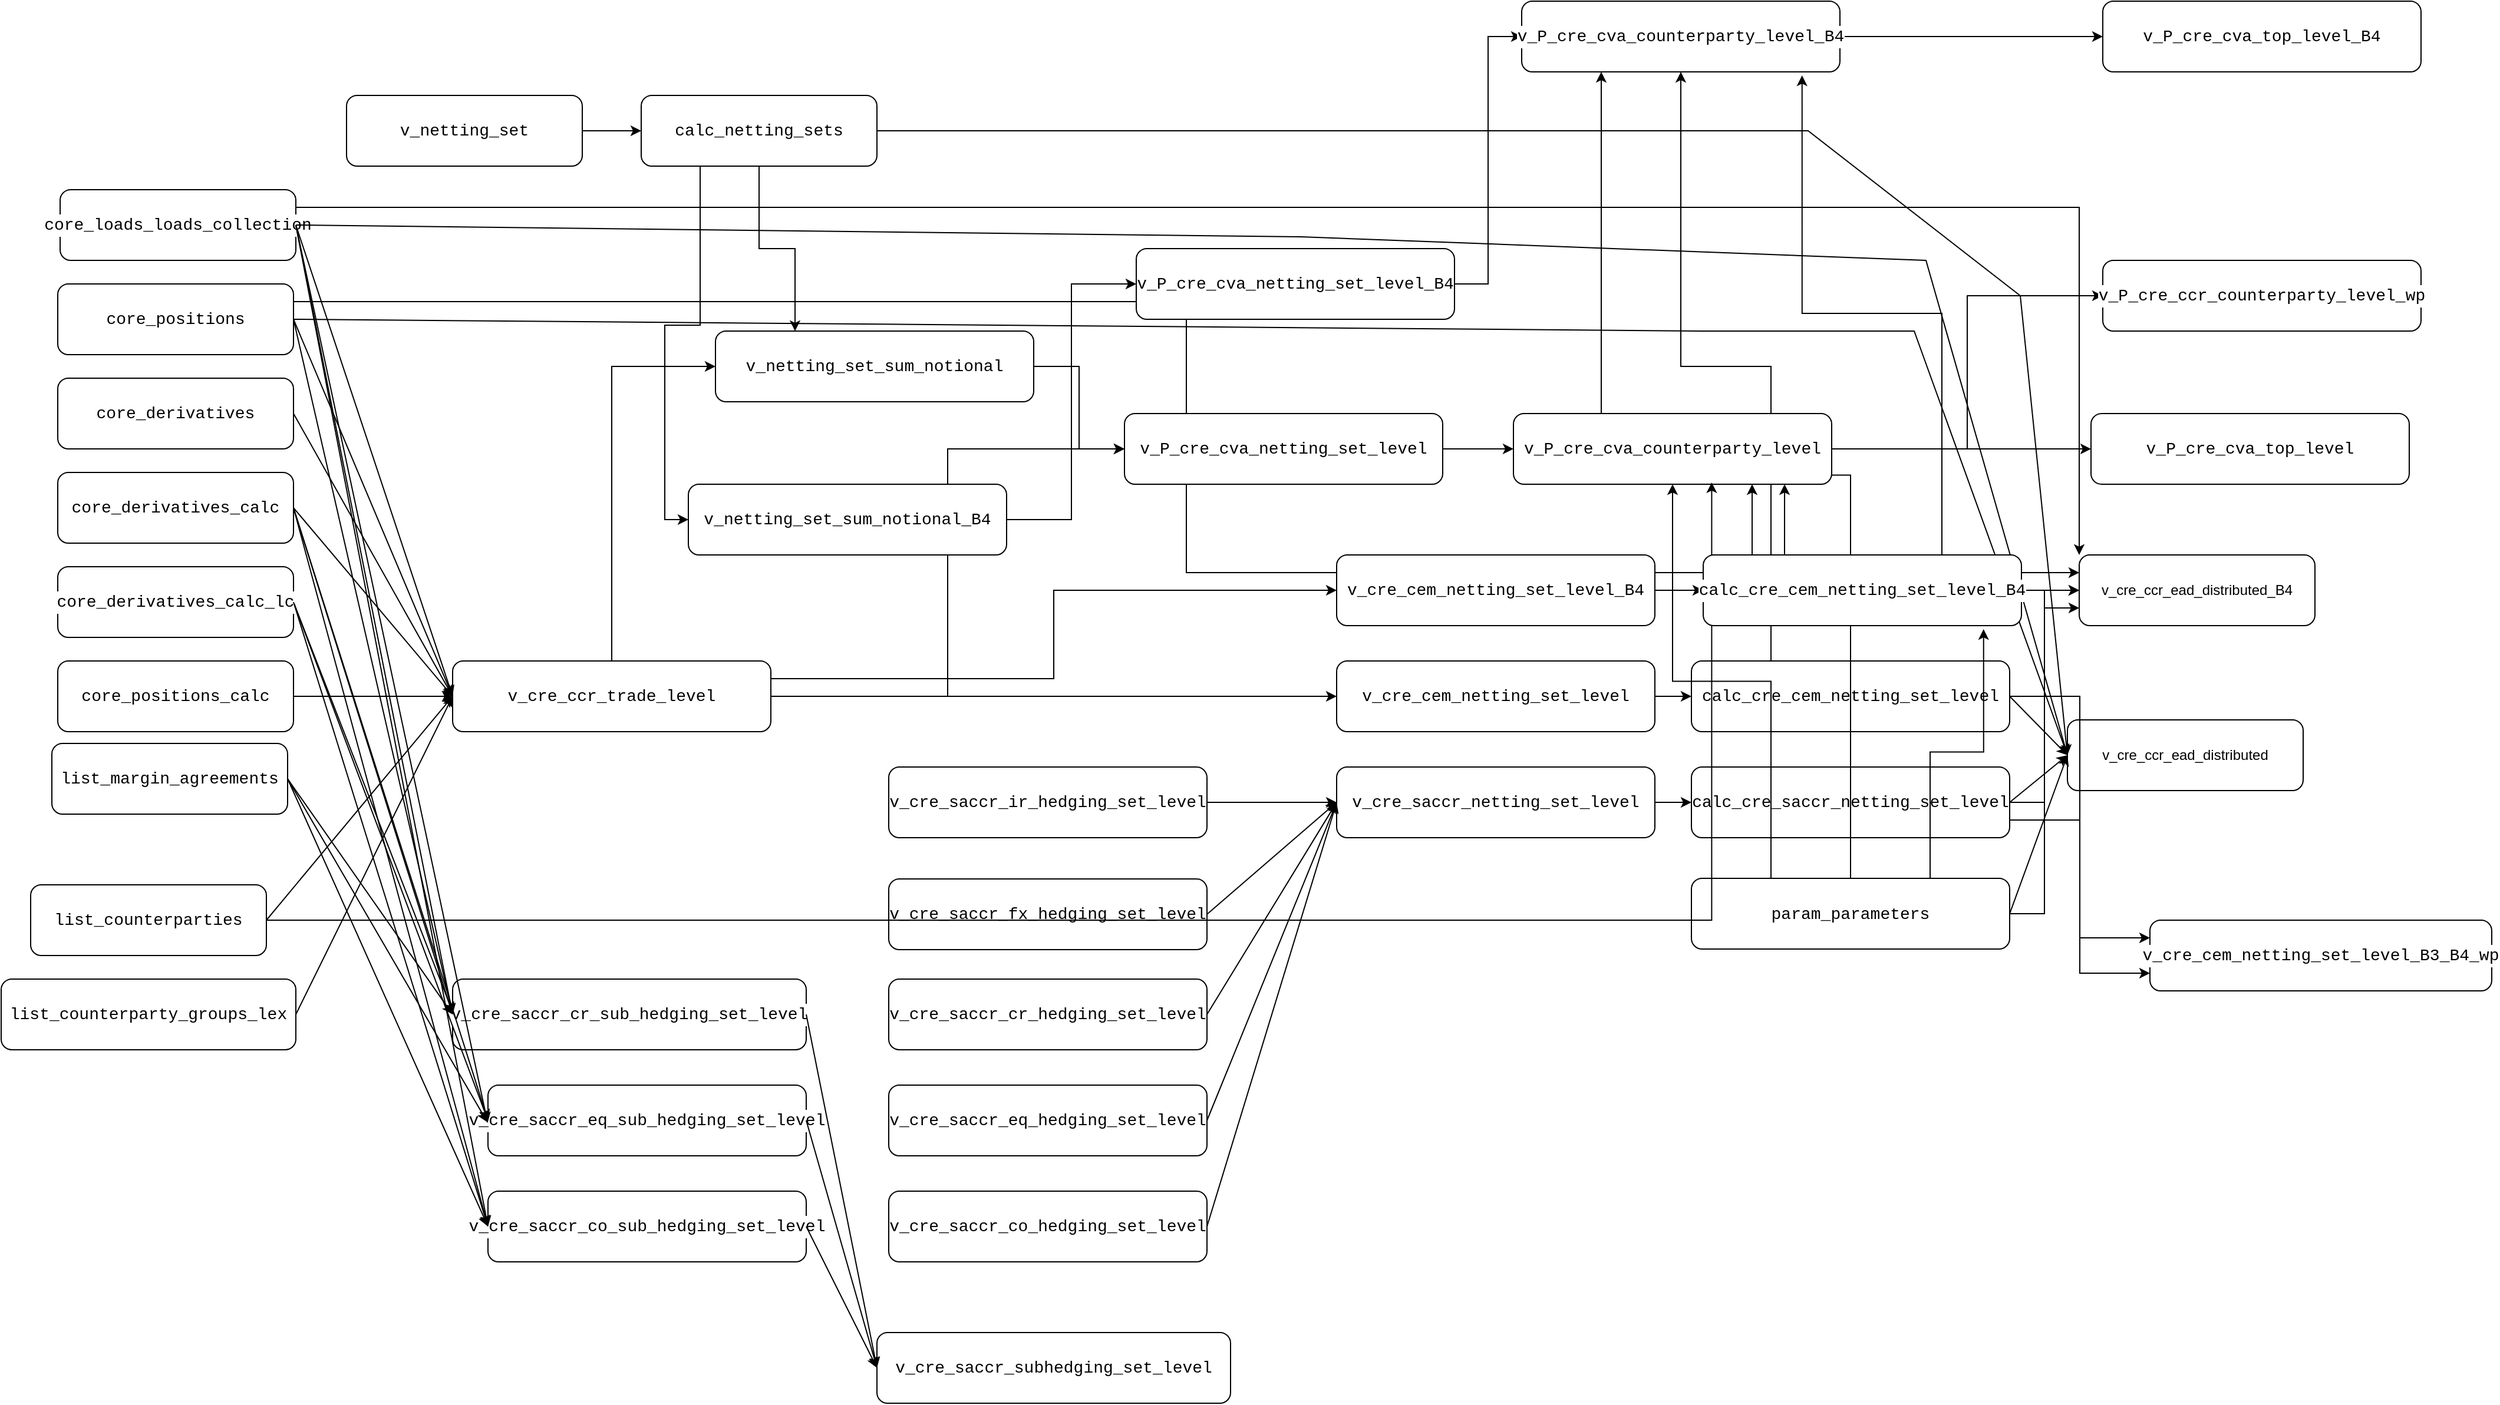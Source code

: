 <mxfile version="26.0.4">
  <diagram name="Page-1" id="PLbb6J7PC3KZMpVUF0Wr">
    <mxGraphModel dx="3353" dy="2720" grid="1" gridSize="10" guides="1" tooltips="1" connect="1" arrows="1" fold="1" page="1" pageScale="1" pageWidth="827" pageHeight="1169" math="0" shadow="0">
      <root>
        <mxCell id="0" />
        <mxCell id="1" parent="0" />
        <mxCell id="dLRyidQyiZ15NO5sbk5I-2" value="v_cre_ccr_ead_distributed" style="rounded=1;whiteSpace=wrap;html=1;labelBackgroundColor=default;fontColor=#000000;" parent="1" vertex="1">
          <mxGeometry x="1290" y="450" width="200" height="60" as="geometry" />
        </mxCell>
        <mxCell id="mtvaB5-um6fgu7RxKSpK-29" style="edgeStyle=orthogonalEdgeStyle;rounded=0;orthogonalLoop=1;jettySize=auto;html=1;exitX=1;exitY=0.25;exitDx=0;exitDy=0;entryX=0;entryY=0.25;entryDx=0;entryDy=0;labelBackgroundColor=default;fontColor=#000000;" parent="1" source="dLRyidQyiZ15NO5sbk5I-3" target="mtvaB5-um6fgu7RxKSpK-24" edge="1">
          <mxGeometry relative="1" as="geometry" />
        </mxCell>
        <mxCell id="dLRyidQyiZ15NO5sbk5I-3" value="&lt;div style=&quot;font-family: Consolas, &amp;quot;Courier New&amp;quot;, monospace; font-size: 14px; line-height: 19px;&quot;&gt;core_positions&lt;/div&gt;" style="rounded=1;whiteSpace=wrap;html=1;labelBackgroundColor=default;fontColor=#000000;" parent="1" vertex="1">
          <mxGeometry x="-415" y="80" width="200" height="60" as="geometry" />
        </mxCell>
        <mxCell id="mtvaB5-um6fgu7RxKSpK-28" style="edgeStyle=orthogonalEdgeStyle;rounded=0;orthogonalLoop=1;jettySize=auto;html=1;exitX=1;exitY=0.25;exitDx=0;exitDy=0;entryX=0;entryY=0;entryDx=0;entryDy=0;labelBackgroundColor=default;fontColor=#000000;" parent="1" source="dLRyidQyiZ15NO5sbk5I-4" target="mtvaB5-um6fgu7RxKSpK-24" edge="1">
          <mxGeometry relative="1" as="geometry" />
        </mxCell>
        <mxCell id="dLRyidQyiZ15NO5sbk5I-4" value="&lt;div style=&quot;font-family: Consolas, &amp;quot;Courier New&amp;quot;, monospace; font-size: 14px; line-height: 19px;&quot;&gt;&lt;div style=&quot;line-height: 19px;&quot;&gt;core_loads_loads_collection&lt;/div&gt;&lt;/div&gt;" style="rounded=1;whiteSpace=wrap;html=1;labelBackgroundColor=default;fontColor=#000000;" parent="1" vertex="1">
          <mxGeometry x="-413" width="200" height="60" as="geometry" />
        </mxCell>
        <mxCell id="OPfn4C6ZEsr1n1UBJpA4-6" style="edgeStyle=orthogonalEdgeStyle;rounded=0;orthogonalLoop=1;jettySize=auto;html=1;entryX=0.25;entryY=0;entryDx=0;entryDy=0;labelBackgroundColor=default;fontColor=#000000;" parent="1" source="dLRyidQyiZ15NO5sbk5I-5" target="OPfn4C6ZEsr1n1UBJpA4-3" edge="1">
          <mxGeometry relative="1" as="geometry" />
        </mxCell>
        <mxCell id="mtvaB5-um6fgu7RxKSpK-5" style="edgeStyle=orthogonalEdgeStyle;rounded=0;orthogonalLoop=1;jettySize=auto;html=1;exitX=0.25;exitY=1;exitDx=0;exitDy=0;entryX=0;entryY=0.5;entryDx=0;entryDy=0;labelBackgroundColor=default;fontColor=#000000;" parent="1" source="dLRyidQyiZ15NO5sbk5I-5" target="mtvaB5-um6fgu7RxKSpK-4" edge="1">
          <mxGeometry relative="1" as="geometry" />
        </mxCell>
        <mxCell id="dLRyidQyiZ15NO5sbk5I-5" value="&lt;div style=&quot;font-family: Consolas, &amp;quot;Courier New&amp;quot;, monospace; font-size: 14px; line-height: 19px;&quot;&gt;&lt;div style=&quot;line-height: 19px;&quot;&gt;&lt;div style=&quot;line-height: 19px;&quot;&gt;calc_netting_sets&lt;/div&gt;&lt;/div&gt;&lt;/div&gt;" style="rounded=1;whiteSpace=wrap;html=1;labelBackgroundColor=default;fontColor=#000000;" parent="1" vertex="1">
          <mxGeometry x="80" y="-80" width="200" height="60" as="geometry" />
        </mxCell>
        <mxCell id="mtvaB5-um6fgu7RxKSpK-15" style="edgeStyle=orthogonalEdgeStyle;rounded=0;orthogonalLoop=1;jettySize=auto;html=1;exitX=0.25;exitY=0;exitDx=0;exitDy=0;labelBackgroundColor=default;fontColor=#000000;" parent="1" source="dLRyidQyiZ15NO5sbk5I-6" target="mtvaB5-um6fgu7RxKSpK-12" edge="1">
          <mxGeometry relative="1" as="geometry" />
        </mxCell>
        <mxCell id="mtvaB5-um6fgu7RxKSpK-31" style="edgeStyle=orthogonalEdgeStyle;rounded=0;orthogonalLoop=1;jettySize=auto;html=1;exitX=1;exitY=0.5;exitDx=0;exitDy=0;entryX=0;entryY=0.25;entryDx=0;entryDy=0;labelBackgroundColor=default;fontColor=#000000;" parent="1" source="dLRyidQyiZ15NO5sbk5I-6" target="mtvaB5-um6fgu7RxKSpK-30" edge="1">
          <mxGeometry relative="1" as="geometry" />
        </mxCell>
        <mxCell id="dLRyidQyiZ15NO5sbk5I-6" value="&lt;div style=&quot;font-family: Consolas, &amp;quot;Courier New&amp;quot;, monospace; font-size: 14px; line-height: 19px;&quot;&gt;&lt;div style=&quot;line-height: 19px;&quot;&gt;&lt;div style=&quot;line-height: 19px;&quot;&gt;&lt;div style=&quot;line-height: 19px;&quot;&gt;calc_cre_cem_netting_set_level&lt;/div&gt;&lt;/div&gt;&lt;/div&gt;&lt;/div&gt;" style="rounded=1;whiteSpace=wrap;html=1;labelBackgroundColor=default;fontColor=#000000;" parent="1" vertex="1">
          <mxGeometry x="971" y="400" width="270" height="60" as="geometry" />
        </mxCell>
        <mxCell id="mtvaB5-um6fgu7RxKSpK-8" style="edgeStyle=orthogonalEdgeStyle;rounded=0;orthogonalLoop=1;jettySize=auto;html=1;exitX=0.5;exitY=0;exitDx=0;exitDy=0;entryX=0.75;entryY=1;entryDx=0;entryDy=0;labelBackgroundColor=default;fontColor=#000000;" parent="1" source="dLRyidQyiZ15NO5sbk5I-7" target="OPfn4C6ZEsr1n1UBJpA4-7" edge="1">
          <mxGeometry relative="1" as="geometry" />
        </mxCell>
        <mxCell id="mtvaB5-um6fgu7RxKSpK-26" style="edgeStyle=orthogonalEdgeStyle;rounded=0;orthogonalLoop=1;jettySize=auto;html=1;exitX=1;exitY=0.5;exitDx=0;exitDy=0;entryX=0;entryY=0.5;entryDx=0;entryDy=0;labelBackgroundColor=default;fontColor=#000000;" parent="1" source="dLRyidQyiZ15NO5sbk5I-7" target="mtvaB5-um6fgu7RxKSpK-24" edge="1">
          <mxGeometry relative="1" as="geometry" />
        </mxCell>
        <mxCell id="mtvaB5-um6fgu7RxKSpK-32" style="edgeStyle=orthogonalEdgeStyle;rounded=0;orthogonalLoop=1;jettySize=auto;html=1;exitX=1;exitY=0.75;exitDx=0;exitDy=0;entryX=0;entryY=0.75;entryDx=0;entryDy=0;labelBackgroundColor=default;fontColor=#000000;" parent="1" source="dLRyidQyiZ15NO5sbk5I-7" target="mtvaB5-um6fgu7RxKSpK-30" edge="1">
          <mxGeometry relative="1" as="geometry" />
        </mxCell>
        <mxCell id="dLRyidQyiZ15NO5sbk5I-7" value="&lt;div style=&quot;font-family: Consolas, &amp;quot;Courier New&amp;quot;, monospace; font-size: 14px; line-height: 19px;&quot;&gt;&lt;div style=&quot;line-height: 19px;&quot;&gt;&lt;div style=&quot;line-height: 19px;&quot;&gt;&lt;div style=&quot;line-height: 19px;&quot;&gt;&lt;div style=&quot;line-height: 19px;&quot;&gt;calc_cre_saccr_netting_set_level&lt;/div&gt;&lt;/div&gt;&lt;/div&gt;&lt;/div&gt;&lt;/div&gt;" style="rounded=1;whiteSpace=wrap;html=1;labelBackgroundColor=default;fontColor=#000000;" parent="1" vertex="1">
          <mxGeometry x="971" y="490" width="270" height="60" as="geometry" />
        </mxCell>
        <mxCell id="mtvaB5-um6fgu7RxKSpK-11" style="edgeStyle=orthogonalEdgeStyle;rounded=0;orthogonalLoop=1;jettySize=auto;html=1;exitX=0.25;exitY=0;exitDx=0;exitDy=0;labelBackgroundColor=default;fontColor=#000000;" parent="1" source="dLRyidQyiZ15NO5sbk5I-8" target="OPfn4C6ZEsr1n1UBJpA4-7" edge="1">
          <mxGeometry relative="1" as="geometry" />
        </mxCell>
        <mxCell id="mtvaB5-um6fgu7RxKSpK-16" style="edgeStyle=orthogonalEdgeStyle;rounded=0;orthogonalLoop=1;jettySize=auto;html=1;exitX=0.5;exitY=0;exitDx=0;exitDy=0;entryX=0.25;entryY=1;entryDx=0;entryDy=0;labelBackgroundColor=default;fontColor=#000000;" parent="1" source="dLRyidQyiZ15NO5sbk5I-8" target="mtvaB5-um6fgu7RxKSpK-12" edge="1">
          <mxGeometry relative="1" as="geometry" />
        </mxCell>
        <mxCell id="mtvaB5-um6fgu7RxKSpK-27" style="edgeStyle=orthogonalEdgeStyle;rounded=0;orthogonalLoop=1;jettySize=auto;html=1;exitX=1;exitY=0.5;exitDx=0;exitDy=0;entryX=0;entryY=0.75;entryDx=0;entryDy=0;labelBackgroundColor=default;fontColor=#000000;" parent="1" source="dLRyidQyiZ15NO5sbk5I-8" target="mtvaB5-um6fgu7RxKSpK-24" edge="1">
          <mxGeometry relative="1" as="geometry" />
        </mxCell>
        <mxCell id="dLRyidQyiZ15NO5sbk5I-8" value="&lt;div style=&quot;font-family: Consolas, &amp;quot;Courier New&amp;quot;, monospace; font-size: 14px; line-height: 19px;&quot;&gt;&lt;div style=&quot;line-height: 19px;&quot;&gt;&lt;div style=&quot;line-height: 19px;&quot;&gt;&lt;div style=&quot;line-height: 19px;&quot;&gt;&lt;div style=&quot;line-height: 19px;&quot;&gt;&lt;div style=&quot;line-height: 19px;&quot;&gt;param_parameters&lt;/div&gt;&lt;/div&gt;&lt;/div&gt;&lt;/div&gt;&lt;/div&gt;&lt;/div&gt;" style="rounded=1;whiteSpace=wrap;html=1;labelBackgroundColor=default;fontColor=#000000;" parent="1" vertex="1">
          <mxGeometry x="971" y="584.5" width="270" height="60" as="geometry" />
        </mxCell>
        <mxCell id="dLRyidQyiZ15NO5sbk5I-9" value="&lt;div style=&quot;font-family: Consolas, &amp;quot;Courier New&amp;quot;, monospace; font-size: 14px; line-height: 19px;&quot;&gt;&lt;div style=&quot;line-height: 19px;&quot;&gt;&lt;div style=&quot;line-height: 19px;&quot;&gt;&lt;div style=&quot;line-height: 19px;&quot;&gt;&lt;div style=&quot;line-height: 19px;&quot;&gt;&lt;div style=&quot;line-height: 19px;&quot;&gt;v_cre_saccr_netting_set_level&lt;/div&gt;&lt;/div&gt;&lt;/div&gt;&lt;/div&gt;&lt;/div&gt;&lt;/div&gt;" style="rounded=1;whiteSpace=wrap;html=1;labelBackgroundColor=default;fontColor=#000000;" parent="1" vertex="1">
          <mxGeometry x="670" y="490" width="270" height="60" as="geometry" />
        </mxCell>
        <mxCell id="dLRyidQyiZ15NO5sbk5I-10" value="&lt;div style=&quot;font-family: Consolas, &amp;quot;Courier New&amp;quot;, monospace; font-size: 14px; line-height: 19px;&quot;&gt;&lt;div style=&quot;line-height: 19px;&quot;&gt;&lt;div style=&quot;line-height: 19px;&quot;&gt;&lt;div style=&quot;line-height: 19px;&quot;&gt;&lt;div style=&quot;line-height: 19px;&quot;&gt;v_cre_cem_netting_set_level&lt;/div&gt;&lt;/div&gt;&lt;/div&gt;&lt;/div&gt;&lt;/div&gt;" style="rounded=1;whiteSpace=wrap;html=1;labelBackgroundColor=default;fontColor=#000000;" parent="1" vertex="1">
          <mxGeometry x="670" y="400" width="270" height="60" as="geometry" />
        </mxCell>
        <mxCell id="OPfn4C6ZEsr1n1UBJpA4-2" style="edgeStyle=orthogonalEdgeStyle;rounded=0;orthogonalLoop=1;jettySize=auto;html=1;entryX=0;entryY=0.5;entryDx=0;entryDy=0;labelBackgroundColor=default;fontColor=#000000;" parent="1" source="dLRyidQyiZ15NO5sbk5I-11" target="OPfn4C6ZEsr1n1UBJpA4-1" edge="1">
          <mxGeometry relative="1" as="geometry" />
        </mxCell>
        <mxCell id="OPfn4C6ZEsr1n1UBJpA4-4" style="edgeStyle=orthogonalEdgeStyle;rounded=0;orthogonalLoop=1;jettySize=auto;html=1;entryX=0;entryY=0.5;entryDx=0;entryDy=0;labelBackgroundColor=default;fontColor=#000000;" parent="1" source="dLRyidQyiZ15NO5sbk5I-11" target="OPfn4C6ZEsr1n1UBJpA4-3" edge="1">
          <mxGeometry relative="1" as="geometry" />
        </mxCell>
        <mxCell id="mtvaB5-um6fgu7RxKSpK-20" style="edgeStyle=orthogonalEdgeStyle;rounded=0;orthogonalLoop=1;jettySize=auto;html=1;exitX=1;exitY=0.25;exitDx=0;exitDy=0;entryX=0;entryY=0.5;entryDx=0;entryDy=0;labelBackgroundColor=default;fontColor=#000000;" parent="1" source="dLRyidQyiZ15NO5sbk5I-11" target="mtvaB5-um6fgu7RxKSpK-19" edge="1">
          <mxGeometry relative="1" as="geometry" />
        </mxCell>
        <mxCell id="dLRyidQyiZ15NO5sbk5I-11" value="&lt;div style=&quot;font-family: Consolas, &amp;quot;Courier New&amp;quot;, monospace; font-size: 14px; line-height: 19px;&quot;&gt;&lt;div style=&quot;line-height: 19px;&quot;&gt;&lt;div style=&quot;line-height: 19px;&quot;&gt;&lt;div style=&quot;line-height: 19px;&quot;&gt;&lt;div style=&quot;line-height: 19px;&quot;&gt;&lt;div style=&quot;line-height: 19px;&quot;&gt;v_cre_ccr_trade_level&lt;/div&gt;&lt;/div&gt;&lt;/div&gt;&lt;/div&gt;&lt;/div&gt;&lt;/div&gt;" style="rounded=1;whiteSpace=wrap;html=1;labelBackgroundColor=default;fontColor=#000000;" parent="1" vertex="1">
          <mxGeometry x="-80" y="400" width="270" height="60" as="geometry" />
        </mxCell>
        <mxCell id="dLRyidQyiZ15NO5sbk5I-12" value="" style="endArrow=classic;html=1;rounded=0;entryX=0;entryY=0.5;entryDx=0;entryDy=0;exitX=1;exitY=0.5;exitDx=0;exitDy=0;labelBackgroundColor=default;fontColor=#000000;" parent="1" source="dLRyidQyiZ15NO5sbk5I-3" target="dLRyidQyiZ15NO5sbk5I-2" edge="1">
          <mxGeometry width="50" height="50" relative="1" as="geometry">
            <mxPoint x="750" y="380" as="sourcePoint" />
            <mxPoint x="800" y="330" as="targetPoint" />
            <Array as="points">
              <mxPoint x="980" y="120" />
              <mxPoint x="1160" y="120" />
            </Array>
          </mxGeometry>
        </mxCell>
        <mxCell id="dLRyidQyiZ15NO5sbk5I-13" value="&lt;div style=&quot;font-family: Consolas, &amp;quot;Courier New&amp;quot;, monospace; font-size: 14px; line-height: 19px;&quot;&gt;core_derivatives&lt;/div&gt;" style="rounded=1;whiteSpace=wrap;html=1;labelBackgroundColor=default;fontColor=#000000;" parent="1" vertex="1">
          <mxGeometry x="-415" y="160" width="200" height="60" as="geometry" />
        </mxCell>
        <mxCell id="dLRyidQyiZ15NO5sbk5I-14" value="&lt;div style=&quot;font-family: Consolas, &amp;quot;Courier New&amp;quot;, monospace; font-size: 14px; line-height: 19px;&quot;&gt;core_derivatives_calc&lt;/div&gt;" style="rounded=1;whiteSpace=wrap;html=1;labelBackgroundColor=default;fontColor=#000000;" parent="1" vertex="1">
          <mxGeometry x="-415" y="240" width="200" height="60" as="geometry" />
        </mxCell>
        <mxCell id="dLRyidQyiZ15NO5sbk5I-15" value="&lt;div style=&quot;font-family: Consolas, &amp;quot;Courier New&amp;quot;, monospace; font-size: 14px; line-height: 19px;&quot;&gt;core_positions_calc&lt;/div&gt;" style="rounded=1;whiteSpace=wrap;html=1;labelBackgroundColor=default;fontColor=#000000;" parent="1" vertex="1">
          <mxGeometry x="-415" y="400" width="200" height="60" as="geometry" />
        </mxCell>
        <mxCell id="dLRyidQyiZ15NO5sbk5I-16" value="&lt;div style=&quot;font-family: Consolas, &amp;quot;Courier New&amp;quot;, monospace; font-size: 14px; line-height: 19px;&quot;&gt;list_counterparties&lt;/div&gt;" style="rounded=1;whiteSpace=wrap;html=1;labelBackgroundColor=default;fontColor=#000000;" parent="1" vertex="1">
          <mxGeometry x="-438" y="590" width="200" height="60" as="geometry" />
        </mxCell>
        <mxCell id="dLRyidQyiZ15NO5sbk5I-17" value="&lt;div style=&quot;font-family: Consolas, &amp;quot;Courier New&amp;quot;, monospace; font-size: 14px; line-height: 19px;&quot;&gt;&lt;div style=&quot;line-height: 19px;&quot;&gt;list_counterparty_groups_lex&lt;/div&gt;&lt;/div&gt;" style="rounded=1;whiteSpace=wrap;html=1;labelBackgroundColor=default;" parent="1" vertex="1">
          <mxGeometry x="-463" y="670" width="250" height="60" as="geometry" />
        </mxCell>
        <mxCell id="dLRyidQyiZ15NO5sbk5I-19" value="" style="endArrow=classic;html=1;rounded=0;exitX=1;exitY=0.5;exitDx=0;exitDy=0;entryX=0;entryY=0.5;entryDx=0;entryDy=0;labelBackgroundColor=default;fontColor=#000000;" parent="1" source="dLRyidQyiZ15NO5sbk5I-3" target="dLRyidQyiZ15NO5sbk5I-11" edge="1">
          <mxGeometry width="50" height="50" relative="1" as="geometry">
            <mxPoint x="750" y="380" as="sourcePoint" />
            <mxPoint x="800" y="330" as="targetPoint" />
          </mxGeometry>
        </mxCell>
        <mxCell id="dLRyidQyiZ15NO5sbk5I-20" value="" style="endArrow=classic;html=1;rounded=0;exitX=1;exitY=0.5;exitDx=0;exitDy=0;entryX=0;entryY=0.5;entryDx=0;entryDy=0;labelBackgroundColor=default;fontColor=#000000;" parent="1" source="dLRyidQyiZ15NO5sbk5I-13" target="dLRyidQyiZ15NO5sbk5I-11" edge="1">
          <mxGeometry width="50" height="50" relative="1" as="geometry">
            <mxPoint x="310" y="130" as="sourcePoint" />
            <mxPoint x="390" y="440" as="targetPoint" />
          </mxGeometry>
        </mxCell>
        <mxCell id="dLRyidQyiZ15NO5sbk5I-21" value="" style="endArrow=classic;html=1;rounded=0;exitX=1;exitY=0.5;exitDx=0;exitDy=0;entryX=0;entryY=0.5;entryDx=0;entryDy=0;labelBackgroundColor=default;fontColor=#000000;" parent="1" source="dLRyidQyiZ15NO5sbk5I-14" target="dLRyidQyiZ15NO5sbk5I-11" edge="1">
          <mxGeometry width="50" height="50" relative="1" as="geometry">
            <mxPoint x="310" y="210" as="sourcePoint" />
            <mxPoint x="380" y="430" as="targetPoint" />
          </mxGeometry>
        </mxCell>
        <mxCell id="dLRyidQyiZ15NO5sbk5I-22" value="" style="endArrow=classic;html=1;rounded=0;exitX=1;exitY=0.5;exitDx=0;exitDy=0;entryX=0;entryY=0.5;entryDx=0;entryDy=0;labelBackgroundColor=default;fontColor=#000000;" parent="1" source="dLRyidQyiZ15NO5sbk5I-15" target="dLRyidQyiZ15NO5sbk5I-11" edge="1">
          <mxGeometry width="50" height="50" relative="1" as="geometry">
            <mxPoint x="310" y="290" as="sourcePoint" />
            <mxPoint x="390" y="440" as="targetPoint" />
          </mxGeometry>
        </mxCell>
        <mxCell id="dLRyidQyiZ15NO5sbk5I-23" value="" style="endArrow=classic;html=1;rounded=0;exitX=1;exitY=0.5;exitDx=0;exitDy=0;entryX=0;entryY=0.5;entryDx=0;entryDy=0;labelBackgroundColor=default;fontColor=#000000;" parent="1" source="dLRyidQyiZ15NO5sbk5I-16" target="dLRyidQyiZ15NO5sbk5I-11" edge="1">
          <mxGeometry width="50" height="50" relative="1" as="geometry">
            <mxPoint x="310" y="370" as="sourcePoint" />
            <mxPoint x="390" y="440" as="targetPoint" />
          </mxGeometry>
        </mxCell>
        <mxCell id="dLRyidQyiZ15NO5sbk5I-24" value="" style="endArrow=classic;html=1;rounded=0;exitX=1;exitY=0.5;exitDx=0;exitDy=0;entryX=0;entryY=0.5;entryDx=0;entryDy=0;labelBackgroundColor=default;fontColor=#000000;" parent="1" source="dLRyidQyiZ15NO5sbk5I-17" target="dLRyidQyiZ15NO5sbk5I-11" edge="1">
          <mxGeometry width="50" height="50" relative="1" as="geometry">
            <mxPoint x="310" y="450" as="sourcePoint" />
            <mxPoint x="390" y="440" as="targetPoint" />
          </mxGeometry>
        </mxCell>
        <mxCell id="dLRyidQyiZ15NO5sbk5I-25" value="" style="endArrow=classic;html=1;rounded=0;exitX=1;exitY=0.5;exitDx=0;exitDy=0;entryX=0;entryY=0.5;entryDx=0;entryDy=0;labelBackgroundColor=default;fontColor=#000000;" parent="1" source="dLRyidQyiZ15NO5sbk5I-4" target="dLRyidQyiZ15NO5sbk5I-11" edge="1">
          <mxGeometry width="50" height="50" relative="1" as="geometry">
            <mxPoint x="335" y="530" as="sourcePoint" />
            <mxPoint x="390" y="440" as="targetPoint" />
          </mxGeometry>
        </mxCell>
        <mxCell id="dLRyidQyiZ15NO5sbk5I-26" value="" style="endArrow=classic;html=1;rounded=0;entryX=0;entryY=0.5;entryDx=0;entryDy=0;exitX=1;exitY=0.5;exitDx=0;exitDy=0;labelBackgroundColor=default;fontColor=#000000;" parent="1" source="dLRyidQyiZ15NO5sbk5I-5" target="dLRyidQyiZ15NO5sbk5I-2" edge="1">
          <mxGeometry width="50" height="50" relative="1" as="geometry">
            <mxPoint x="750" y="380" as="sourcePoint" />
            <mxPoint x="800" y="330" as="targetPoint" />
            <Array as="points">
              <mxPoint x="1070" y="-50" />
              <mxPoint x="1250" y="90" />
            </Array>
          </mxGeometry>
        </mxCell>
        <mxCell id="dLRyidQyiZ15NO5sbk5I-27" value="" style="endArrow=classic;html=1;rounded=0;entryX=0;entryY=0.5;entryDx=0;entryDy=0;exitX=1;exitY=0.5;exitDx=0;exitDy=0;labelBackgroundColor=default;fontColor=#000000;" parent="1" source="dLRyidQyiZ15NO5sbk5I-6" target="dLRyidQyiZ15NO5sbk5I-2" edge="1">
          <mxGeometry width="50" height="50" relative="1" as="geometry">
            <mxPoint x="1220" y="350" as="sourcePoint" />
            <mxPoint x="1300" y="490" as="targetPoint" />
          </mxGeometry>
        </mxCell>
        <mxCell id="dLRyidQyiZ15NO5sbk5I-28" value="" style="endArrow=classic;html=1;rounded=0;entryX=0;entryY=0.5;entryDx=0;entryDy=0;exitX=1;exitY=0.5;exitDx=0;exitDy=0;labelBackgroundColor=default;fontColor=#000000;" parent="1" source="dLRyidQyiZ15NO5sbk5I-7" target="dLRyidQyiZ15NO5sbk5I-2" edge="1">
          <mxGeometry width="50" height="50" relative="1" as="geometry">
            <mxPoint x="1251" y="440" as="sourcePoint" />
            <mxPoint x="1300" y="490" as="targetPoint" />
          </mxGeometry>
        </mxCell>
        <mxCell id="dLRyidQyiZ15NO5sbk5I-29" value="" style="endArrow=classic;html=1;rounded=0;entryX=0;entryY=0.5;entryDx=0;entryDy=0;exitX=1;exitY=0.5;exitDx=0;exitDy=0;labelBackgroundColor=default;fontColor=#000000;" parent="1" source="dLRyidQyiZ15NO5sbk5I-8" target="dLRyidQyiZ15NO5sbk5I-2" edge="1">
          <mxGeometry width="50" height="50" relative="1" as="geometry">
            <mxPoint x="1251" y="530" as="sourcePoint" />
            <mxPoint x="1300" y="490" as="targetPoint" />
          </mxGeometry>
        </mxCell>
        <mxCell id="dLRyidQyiZ15NO5sbk5I-30" value="" style="endArrow=classic;html=1;rounded=0;entryX=0;entryY=0.5;entryDx=0;entryDy=0;exitX=1;exitY=0.5;exitDx=0;exitDy=0;labelBackgroundColor=default;fontColor=#000000;" parent="1" source="dLRyidQyiZ15NO5sbk5I-10" target="dLRyidQyiZ15NO5sbk5I-6" edge="1">
          <mxGeometry width="50" height="50" relative="1" as="geometry">
            <mxPoint x="1251" y="625" as="sourcePoint" />
            <mxPoint x="1300" y="490" as="targetPoint" />
          </mxGeometry>
        </mxCell>
        <mxCell id="dLRyidQyiZ15NO5sbk5I-31" value="" style="endArrow=classic;html=1;rounded=0;entryX=0;entryY=0.5;entryDx=0;entryDy=0;exitX=1;exitY=0.5;exitDx=0;exitDy=0;labelBackgroundColor=default;fontColor=#000000;" parent="1" source="dLRyidQyiZ15NO5sbk5I-9" target="dLRyidQyiZ15NO5sbk5I-7" edge="1">
          <mxGeometry width="50" height="50" relative="1" as="geometry">
            <mxPoint x="950" y="440" as="sourcePoint" />
            <mxPoint x="981" y="440" as="targetPoint" />
          </mxGeometry>
        </mxCell>
        <mxCell id="dLRyidQyiZ15NO5sbk5I-32" value="" style="endArrow=classic;html=1;rounded=0;entryX=0;entryY=0.5;entryDx=0;entryDy=0;exitX=1;exitY=0.5;exitDx=0;exitDy=0;labelBackgroundColor=default;fontColor=#000000;" parent="1" source="dLRyidQyiZ15NO5sbk5I-11" target="dLRyidQyiZ15NO5sbk5I-10" edge="1">
          <mxGeometry width="50" height="50" relative="1" as="geometry">
            <mxPoint x="950" y="530" as="sourcePoint" />
            <mxPoint x="981" y="530" as="targetPoint" />
          </mxGeometry>
        </mxCell>
        <mxCell id="dLRyidQyiZ15NO5sbk5I-33" value="&lt;div style=&quot;font-family: Consolas, &amp;quot;Courier New&amp;quot;, monospace; font-size: 14px; line-height: 19px;&quot;&gt;&lt;div style=&quot;line-height: 19px;&quot;&gt;&lt;div style=&quot;line-height: 19px;&quot;&gt;&lt;div style=&quot;line-height: 19px;&quot;&gt;&lt;div style=&quot;line-height: 19px;&quot;&gt;&lt;div style=&quot;line-height: 19px;&quot;&gt;&lt;div style=&quot;line-height: 19px;&quot;&gt;v_cre_saccr_ir_hedging_set_level&lt;/div&gt;&lt;/div&gt;&lt;/div&gt;&lt;/div&gt;&lt;/div&gt;&lt;/div&gt;&lt;/div&gt;" style="rounded=1;whiteSpace=wrap;html=1;labelBackgroundColor=default;fontColor=#000000;" parent="1" vertex="1">
          <mxGeometry x="290" y="490" width="270" height="60" as="geometry" />
        </mxCell>
        <mxCell id="dLRyidQyiZ15NO5sbk5I-34" value="&lt;div style=&quot;font-family: Consolas, &amp;quot;Courier New&amp;quot;, monospace; font-size: 14px; line-height: 19px;&quot;&gt;&lt;div style=&quot;line-height: 19px;&quot;&gt;&lt;div style=&quot;line-height: 19px;&quot;&gt;&lt;div style=&quot;line-height: 19px;&quot;&gt;&lt;div style=&quot;line-height: 19px;&quot;&gt;&lt;div style=&quot;line-height: 19px;&quot;&gt;&lt;div style=&quot;line-height: 19px;&quot;&gt;&lt;div style=&quot;line-height: 19px;&quot;&gt;v_cre_saccr_fx_hedging_set_level&lt;/div&gt;&lt;/div&gt;&lt;/div&gt;&lt;/div&gt;&lt;/div&gt;&lt;/div&gt;&lt;/div&gt;&lt;/div&gt;" style="rounded=1;whiteSpace=wrap;html=1;labelBackgroundColor=default;fontColor=#000000;" parent="1" vertex="1">
          <mxGeometry x="290" y="585" width="270" height="60" as="geometry" />
        </mxCell>
        <mxCell id="dLRyidQyiZ15NO5sbk5I-35" value="&lt;div style=&quot;font-family: Consolas, &amp;quot;Courier New&amp;quot;, monospace; font-size: 14px; line-height: 19px;&quot;&gt;&lt;div style=&quot;line-height: 19px;&quot;&gt;&lt;div style=&quot;line-height: 19px;&quot;&gt;&lt;div style=&quot;line-height: 19px;&quot;&gt;&lt;div style=&quot;line-height: 19px;&quot;&gt;&lt;div style=&quot;line-height: 19px;&quot;&gt;&lt;div style=&quot;line-height: 19px;&quot;&gt;&lt;div style=&quot;line-height: 19px;&quot;&gt;&lt;div style=&quot;line-height: 19px;&quot;&gt;v_cre_saccr_cr_hedging_set_level&lt;/div&gt;&lt;/div&gt;&lt;/div&gt;&lt;/div&gt;&lt;/div&gt;&lt;/div&gt;&lt;/div&gt;&lt;/div&gt;&lt;/div&gt;" style="rounded=1;whiteSpace=wrap;html=1;labelBackgroundColor=default;fontColor=#000000;" parent="1" vertex="1">
          <mxGeometry x="290" y="670" width="270" height="60" as="geometry" />
        </mxCell>
        <mxCell id="dLRyidQyiZ15NO5sbk5I-36" value="&lt;div style=&quot;font-family: Consolas, &amp;quot;Courier New&amp;quot;, monospace; font-size: 14px; line-height: 19px;&quot;&gt;&lt;div style=&quot;line-height: 19px;&quot;&gt;&lt;div style=&quot;line-height: 19px;&quot;&gt;&lt;div style=&quot;line-height: 19px;&quot;&gt;&lt;div style=&quot;line-height: 19px;&quot;&gt;&lt;div style=&quot;line-height: 19px;&quot;&gt;&lt;div style=&quot;line-height: 19px;&quot;&gt;&lt;div style=&quot;line-height: 19px;&quot;&gt;&lt;div style=&quot;line-height: 19px;&quot;&gt;&lt;div style=&quot;line-height: 19px;&quot;&gt;v_cre_saccr_eq_hedging_set_level&lt;/div&gt;&lt;/div&gt;&lt;/div&gt;&lt;/div&gt;&lt;/div&gt;&lt;/div&gt;&lt;/div&gt;&lt;/div&gt;&lt;/div&gt;&lt;/div&gt;" style="rounded=1;whiteSpace=wrap;html=1;labelBackgroundColor=default;fontColor=#000000;" parent="1" vertex="1">
          <mxGeometry x="290" y="760" width="270" height="60" as="geometry" />
        </mxCell>
        <mxCell id="dLRyidQyiZ15NO5sbk5I-37" value="&lt;div style=&quot;font-family: Consolas, &amp;quot;Courier New&amp;quot;, monospace; font-size: 14px; line-height: 19px;&quot;&gt;&lt;div style=&quot;line-height: 19px;&quot;&gt;&lt;div style=&quot;line-height: 19px;&quot;&gt;&lt;div style=&quot;line-height: 19px;&quot;&gt;&lt;div style=&quot;line-height: 19px;&quot;&gt;&lt;div style=&quot;line-height: 19px;&quot;&gt;&lt;div style=&quot;line-height: 19px;&quot;&gt;&lt;div style=&quot;line-height: 19px;&quot;&gt;&lt;div style=&quot;line-height: 19px;&quot;&gt;&lt;div style=&quot;line-height: 19px;&quot;&gt;&lt;div style=&quot;line-height: 19px;&quot;&gt;v_cre_saccr_co_hedging_set_level&lt;/div&gt;&lt;/div&gt;&lt;/div&gt;&lt;/div&gt;&lt;/div&gt;&lt;/div&gt;&lt;/div&gt;&lt;/div&gt;&lt;/div&gt;&lt;/div&gt;&lt;/div&gt;" style="rounded=1;whiteSpace=wrap;html=1;labelBackgroundColor=default;fontColor=#000000;" parent="1" vertex="1">
          <mxGeometry x="290" y="850" width="270" height="60" as="geometry" />
        </mxCell>
        <mxCell id="dLRyidQyiZ15NO5sbk5I-38" value="" style="endArrow=classic;html=1;rounded=0;entryX=0;entryY=0.5;entryDx=0;entryDy=0;exitX=1;exitY=0.5;exitDx=0;exitDy=0;labelBackgroundColor=default;fontColor=#000000;" parent="1" source="dLRyidQyiZ15NO5sbk5I-33" target="dLRyidQyiZ15NO5sbk5I-9" edge="1">
          <mxGeometry width="50" height="50" relative="1" as="geometry">
            <mxPoint x="520" y="320" as="sourcePoint" />
            <mxPoint x="570" y="270" as="targetPoint" />
          </mxGeometry>
        </mxCell>
        <mxCell id="dLRyidQyiZ15NO5sbk5I-39" value="" style="endArrow=classic;html=1;rounded=0;entryX=0;entryY=0.5;entryDx=0;entryDy=0;exitX=1;exitY=0.5;exitDx=0;exitDy=0;labelBackgroundColor=default;fontColor=#000000;" parent="1" source="dLRyidQyiZ15NO5sbk5I-34" target="dLRyidQyiZ15NO5sbk5I-9" edge="1">
          <mxGeometry width="50" height="50" relative="1" as="geometry">
            <mxPoint x="570" y="530" as="sourcePoint" />
            <mxPoint x="680" y="530" as="targetPoint" />
          </mxGeometry>
        </mxCell>
        <mxCell id="dLRyidQyiZ15NO5sbk5I-40" value="" style="endArrow=classic;html=1;rounded=0;entryX=0;entryY=0.5;entryDx=0;entryDy=0;exitX=1;exitY=0.5;exitDx=0;exitDy=0;labelBackgroundColor=default;fontColor=#000000;" parent="1" source="dLRyidQyiZ15NO5sbk5I-35" target="dLRyidQyiZ15NO5sbk5I-9" edge="1">
          <mxGeometry width="50" height="50" relative="1" as="geometry">
            <mxPoint x="570" y="625" as="sourcePoint" />
            <mxPoint x="680" y="530" as="targetPoint" />
          </mxGeometry>
        </mxCell>
        <mxCell id="dLRyidQyiZ15NO5sbk5I-41" value="" style="endArrow=classic;html=1;rounded=0;entryX=0;entryY=0.5;entryDx=0;entryDy=0;exitX=1;exitY=0.5;exitDx=0;exitDy=0;labelBackgroundColor=default;fontColor=#000000;" parent="1" source="dLRyidQyiZ15NO5sbk5I-36" target="dLRyidQyiZ15NO5sbk5I-9" edge="1">
          <mxGeometry width="50" height="50" relative="1" as="geometry">
            <mxPoint x="570" y="710" as="sourcePoint" />
            <mxPoint x="680" y="530" as="targetPoint" />
          </mxGeometry>
        </mxCell>
        <mxCell id="dLRyidQyiZ15NO5sbk5I-42" value="" style="endArrow=classic;html=1;rounded=0;entryX=0;entryY=0.5;entryDx=0;entryDy=0;exitX=1;exitY=0.5;exitDx=0;exitDy=0;labelBackgroundColor=default;fontColor=#000000;" parent="1" source="dLRyidQyiZ15NO5sbk5I-37" target="dLRyidQyiZ15NO5sbk5I-9" edge="1">
          <mxGeometry width="50" height="50" relative="1" as="geometry">
            <mxPoint x="570" y="800" as="sourcePoint" />
            <mxPoint x="680" y="530" as="targetPoint" />
          </mxGeometry>
        </mxCell>
        <mxCell id="dLRyidQyiZ15NO5sbk5I-43" value="&lt;div style=&quot;font-family: Consolas, &amp;quot;Courier New&amp;quot;, monospace; font-size: 14px; line-height: 19px;&quot;&gt;&lt;div style=&quot;line-height: 19px;&quot;&gt;&lt;div style=&quot;line-height: 19px;&quot;&gt;&lt;div style=&quot;line-height: 19px;&quot;&gt;&lt;div style=&quot;line-height: 19px;&quot;&gt;&lt;div style=&quot;line-height: 19px;&quot;&gt;&lt;div style=&quot;line-height: 19px;&quot;&gt;&lt;div style=&quot;line-height: 19px;&quot;&gt;&lt;div style=&quot;line-height: 19px;&quot;&gt;&lt;div style=&quot;line-height: 19px;&quot;&gt;v_cre_saccr_cr_sub_hedging_set_level&lt;/div&gt;&lt;/div&gt;&lt;/div&gt;&lt;/div&gt;&lt;/div&gt;&lt;/div&gt;&lt;/div&gt;&lt;/div&gt;&lt;/div&gt;&lt;/div&gt;" style="rounded=1;whiteSpace=wrap;html=1;labelBackgroundColor=default;fontColor=#000000;" parent="1" vertex="1">
          <mxGeometry x="-80" y="670" width="300" height="60" as="geometry" />
        </mxCell>
        <mxCell id="dLRyidQyiZ15NO5sbk5I-44" value="&lt;div style=&quot;font-family: Consolas, &amp;quot;Courier New&amp;quot;, monospace; font-size: 14px; line-height: 19px;&quot;&gt;&lt;div style=&quot;line-height: 19px;&quot;&gt;&lt;div style=&quot;line-height: 19px;&quot;&gt;&lt;div style=&quot;line-height: 19px;&quot;&gt;&lt;div style=&quot;line-height: 19px;&quot;&gt;&lt;div style=&quot;line-height: 19px;&quot;&gt;&lt;div style=&quot;line-height: 19px;&quot;&gt;&lt;div style=&quot;line-height: 19px;&quot;&gt;&lt;div style=&quot;line-height: 19px;&quot;&gt;&lt;div style=&quot;line-height: 19px;&quot;&gt;&lt;div style=&quot;line-height: 19px;&quot;&gt;&lt;div style=&quot;line-height: 19px;&quot;&gt;v_cre_saccr_eq_sub_hedging_set_level&lt;/div&gt;&lt;/div&gt;&lt;/div&gt;&lt;/div&gt;&lt;/div&gt;&lt;/div&gt;&lt;/div&gt;&lt;/div&gt;&lt;/div&gt;&lt;/div&gt;&lt;/div&gt;&lt;/div&gt;" style="rounded=1;whiteSpace=wrap;html=1;labelBackgroundColor=default;fontColor=#000000;" parent="1" vertex="1">
          <mxGeometry x="-50" y="760" width="270" height="60" as="geometry" />
        </mxCell>
        <mxCell id="dLRyidQyiZ15NO5sbk5I-45" value="&lt;div style=&quot;font-family: Consolas, &amp;quot;Courier New&amp;quot;, monospace; font-size: 14px; line-height: 19px;&quot;&gt;&lt;div style=&quot;line-height: 19px;&quot;&gt;&lt;div style=&quot;line-height: 19px;&quot;&gt;&lt;div style=&quot;line-height: 19px;&quot;&gt;&lt;div style=&quot;line-height: 19px;&quot;&gt;&lt;div style=&quot;line-height: 19px;&quot;&gt;&lt;div style=&quot;line-height: 19px;&quot;&gt;&lt;div style=&quot;line-height: 19px;&quot;&gt;&lt;div style=&quot;line-height: 19px;&quot;&gt;&lt;div style=&quot;line-height: 19px;&quot;&gt;&lt;div style=&quot;line-height: 19px;&quot;&gt;&lt;div style=&quot;line-height: 19px;&quot;&gt;v_cre_saccr_co_sub_hedging_set_level&lt;/div&gt;&lt;/div&gt;&lt;/div&gt;&lt;/div&gt;&lt;/div&gt;&lt;/div&gt;&lt;/div&gt;&lt;/div&gt;&lt;/div&gt;&lt;/div&gt;&lt;/div&gt;&lt;/div&gt;" style="rounded=1;whiteSpace=wrap;html=1;labelBackgroundColor=default;fontColor=#000000;" parent="1" vertex="1">
          <mxGeometry x="-50" y="850" width="270" height="60" as="geometry" />
        </mxCell>
        <mxCell id="dLRyidQyiZ15NO5sbk5I-46" value="&lt;div style=&quot;font-family: Consolas, &amp;quot;Courier New&amp;quot;, monospace; font-size: 14px; line-height: 19px;&quot;&gt;&lt;div style=&quot;line-height: 19px;&quot;&gt;&lt;div style=&quot;line-height: 19px;&quot;&gt;v_cre_saccr_subhedging_set_level&lt;/div&gt;&lt;/div&gt;&lt;/div&gt;" style="rounded=1;whiteSpace=wrap;html=1;labelBackgroundColor=default;" parent="1" vertex="1">
          <mxGeometry x="280" y="970" width="300" height="60" as="geometry" />
        </mxCell>
        <mxCell id="dLRyidQyiZ15NO5sbk5I-47" value="" style="endArrow=classic;html=1;rounded=0;entryX=0;entryY=0.5;entryDx=0;entryDy=0;exitX=1;exitY=0.5;exitDx=0;exitDy=0;labelBackgroundColor=default;fontColor=#000000;" parent="1" source="dLRyidQyiZ15NO5sbk5I-43" target="dLRyidQyiZ15NO5sbk5I-46" edge="1">
          <mxGeometry width="50" height="50" relative="1" as="geometry">
            <mxPoint x="520" y="320" as="sourcePoint" />
            <mxPoint x="570" y="270" as="targetPoint" />
          </mxGeometry>
        </mxCell>
        <mxCell id="dLRyidQyiZ15NO5sbk5I-48" value="" style="endArrow=classic;html=1;rounded=0;entryX=0;entryY=0.5;entryDx=0;entryDy=0;exitX=1;exitY=0.5;exitDx=0;exitDy=0;labelBackgroundColor=default;fontColor=#000000;" parent="1" source="dLRyidQyiZ15NO5sbk5I-44" target="dLRyidQyiZ15NO5sbk5I-46" edge="1">
          <mxGeometry width="50" height="50" relative="1" as="geometry">
            <mxPoint x="230" y="710" as="sourcePoint" />
            <mxPoint x="290" y="1010" as="targetPoint" />
          </mxGeometry>
        </mxCell>
        <mxCell id="dLRyidQyiZ15NO5sbk5I-49" value="" style="endArrow=classic;html=1;rounded=0;exitX=1;exitY=0.5;exitDx=0;exitDy=0;entryX=0;entryY=0.5;entryDx=0;entryDy=0;labelBackgroundColor=default;fontColor=#000000;" parent="1" source="dLRyidQyiZ15NO5sbk5I-45" target="dLRyidQyiZ15NO5sbk5I-46" edge="1">
          <mxGeometry width="50" height="50" relative="1" as="geometry">
            <mxPoint x="230" y="800" as="sourcePoint" />
            <mxPoint x="280" y="1000" as="targetPoint" />
          </mxGeometry>
        </mxCell>
        <mxCell id="dLRyidQyiZ15NO5sbk5I-50" value="" style="endArrow=classic;html=1;rounded=0;entryX=0;entryY=0.5;entryDx=0;entryDy=0;exitX=1;exitY=0.5;exitDx=0;exitDy=0;labelBackgroundColor=default;fontColor=#000000;" parent="1" source="dLRyidQyiZ15NO5sbk5I-3" target="dLRyidQyiZ15NO5sbk5I-43" edge="1">
          <mxGeometry width="50" height="50" relative="1" as="geometry">
            <mxPoint x="-170" y="520" as="sourcePoint" />
            <mxPoint x="-120" y="470" as="targetPoint" />
          </mxGeometry>
        </mxCell>
        <mxCell id="dLRyidQyiZ15NO5sbk5I-51" value="" style="endArrow=classic;html=1;rounded=0;entryX=0;entryY=0.5;entryDx=0;entryDy=0;exitX=1;exitY=0.5;exitDx=0;exitDy=0;labelBackgroundColor=default;fontColor=#000000;" parent="1" source="dLRyidQyiZ15NO5sbk5I-14" target="dLRyidQyiZ15NO5sbk5I-43" edge="1">
          <mxGeometry width="50" height="50" relative="1" as="geometry">
            <mxPoint x="-230" y="620" as="sourcePoint" />
            <mxPoint x="-70" y="710" as="targetPoint" />
          </mxGeometry>
        </mxCell>
        <mxCell id="dLRyidQyiZ15NO5sbk5I-52" value="" style="endArrow=classic;html=1;rounded=0;entryX=0.001;entryY=0.478;entryDx=0;entryDy=0;entryPerimeter=0;exitX=1;exitY=0.5;exitDx=0;exitDy=0;labelBackgroundColor=default;fontColor=#000000;" parent="1" source="dLRyidQyiZ15NO5sbk5I-61" target="dLRyidQyiZ15NO5sbk5I-43" edge="1">
          <mxGeometry width="50" height="50" relative="1" as="geometry">
            <mxPoint x="-250" y="670" as="sourcePoint" />
            <mxPoint x="-80" y="700" as="targetPoint" />
          </mxGeometry>
        </mxCell>
        <mxCell id="dLRyidQyiZ15NO5sbk5I-53" value="" style="endArrow=classic;html=1;rounded=0;entryX=0;entryY=0.5;entryDx=0;entryDy=0;exitX=1;exitY=0.5;exitDx=0;exitDy=0;labelBackgroundColor=default;fontColor=#000000;" parent="1" source="dLRyidQyiZ15NO5sbk5I-64" target="dLRyidQyiZ15NO5sbk5I-43" edge="1">
          <mxGeometry width="50" height="50" relative="1" as="geometry">
            <mxPoint x="-130" y="740" as="sourcePoint" />
            <mxPoint x="-80" y="690" as="targetPoint" />
          </mxGeometry>
        </mxCell>
        <mxCell id="dLRyidQyiZ15NO5sbk5I-54" value="" style="endArrow=classic;html=1;rounded=0;entryX=0;entryY=0.5;entryDx=0;entryDy=0;exitX=1;exitY=0.5;exitDx=0;exitDy=0;labelBackgroundColor=default;fontColor=#000000;" parent="1" source="dLRyidQyiZ15NO5sbk5I-4" target="dLRyidQyiZ15NO5sbk5I-43" edge="1">
          <mxGeometry width="50" height="50" relative="1" as="geometry">
            <mxPoint x="-120" y="750" as="sourcePoint" />
            <mxPoint x="-70" y="710" as="targetPoint" />
          </mxGeometry>
        </mxCell>
        <mxCell id="dLRyidQyiZ15NO5sbk5I-55" value="" style="endArrow=classic;html=1;rounded=0;entryX=0;entryY=0.5;entryDx=0;entryDy=0;exitX=1;exitY=0.5;exitDx=0;exitDy=0;labelBackgroundColor=default;fontColor=#000000;" parent="1" source="dLRyidQyiZ15NO5sbk5I-14" target="dLRyidQyiZ15NO5sbk5I-44" edge="1">
          <mxGeometry width="50" height="50" relative="1" as="geometry">
            <mxPoint x="-100" y="840" as="sourcePoint" />
            <mxPoint x="-50" y="790" as="targetPoint" />
          </mxGeometry>
        </mxCell>
        <mxCell id="dLRyidQyiZ15NO5sbk5I-56" value="" style="endArrow=classic;html=1;rounded=0;entryX=0;entryY=0.5;entryDx=0;entryDy=0;exitX=1;exitY=0.5;exitDx=0;exitDy=0;labelBackgroundColor=default;fontColor=#000000;" parent="1" source="dLRyidQyiZ15NO5sbk5I-61" target="dLRyidQyiZ15NO5sbk5I-44" edge="1">
          <mxGeometry width="50" height="50" relative="1" as="geometry">
            <mxPoint x="-90" y="850" as="sourcePoint" />
            <mxPoint x="-40" y="800" as="targetPoint" />
          </mxGeometry>
        </mxCell>
        <mxCell id="dLRyidQyiZ15NO5sbk5I-57" value="" style="endArrow=classic;html=1;rounded=0;entryX=-0.002;entryY=0.524;entryDx=0;entryDy=0;entryPerimeter=0;exitX=1;exitY=0.5;exitDx=0;exitDy=0;labelBackgroundColor=default;fontColor=#000000;" parent="1" source="dLRyidQyiZ15NO5sbk5I-64" target="dLRyidQyiZ15NO5sbk5I-44" edge="1">
          <mxGeometry width="50" height="50" relative="1" as="geometry">
            <mxPoint x="-80" y="860" as="sourcePoint" />
            <mxPoint x="-40" y="800" as="targetPoint" />
          </mxGeometry>
        </mxCell>
        <mxCell id="dLRyidQyiZ15NO5sbk5I-60" value="" style="endArrow=classic;html=1;rounded=0;entryX=-0.001;entryY=0.535;entryDx=0;entryDy=0;entryPerimeter=0;exitX=1;exitY=0.5;exitDx=0;exitDy=0;labelBackgroundColor=default;fontColor=#000000;" parent="1" source="dLRyidQyiZ15NO5sbk5I-4" target="dLRyidQyiZ15NO5sbk5I-44" edge="1">
          <mxGeometry width="50" height="50" relative="1" as="geometry">
            <mxPoint x="-110" y="790" as="sourcePoint" />
            <mxPoint x="-40" y="800" as="targetPoint" />
          </mxGeometry>
        </mxCell>
        <mxCell id="dLRyidQyiZ15NO5sbk5I-61" value="&lt;div style=&quot;font-family: Consolas, &amp;quot;Courier New&amp;quot;, monospace; font-size: 14px; line-height: 19px;&quot;&gt;core_derivatives_calc_lc&lt;/div&gt;" style="rounded=1;whiteSpace=wrap;html=1;labelBackgroundColor=default;fontColor=#000000;" parent="1" vertex="1">
          <mxGeometry x="-415" y="320" width="200" height="60" as="geometry" />
        </mxCell>
        <mxCell id="dLRyidQyiZ15NO5sbk5I-64" value="&lt;div style=&quot;font-family: Consolas, &amp;quot;Courier New&amp;quot;, monospace; font-size: 14px; line-height: 19px;&quot;&gt;list_margin_agreements&lt;/div&gt;" style="rounded=1;whiteSpace=wrap;html=1;labelBackgroundColor=default;fontColor=#000000;" parent="1" vertex="1">
          <mxGeometry x="-420" y="470" width="200" height="60" as="geometry" />
        </mxCell>
        <mxCell id="dLRyidQyiZ15NO5sbk5I-65" value="" style="endArrow=classic;html=1;rounded=0;entryX=0;entryY=0.5;entryDx=0;entryDy=0;exitX=1;exitY=0.5;exitDx=0;exitDy=0;labelBackgroundColor=default;fontColor=#000000;" parent="1" source="dLRyidQyiZ15NO5sbk5I-4" target="dLRyidQyiZ15NO5sbk5I-45" edge="1">
          <mxGeometry width="50" height="50" relative="1" as="geometry">
            <mxPoint x="-100" y="530" as="sourcePoint" />
            <mxPoint x="-50" y="480" as="targetPoint" />
          </mxGeometry>
        </mxCell>
        <mxCell id="dLRyidQyiZ15NO5sbk5I-66" value="" style="endArrow=classic;html=1;rounded=0;entryX=0;entryY=0.5;entryDx=0;entryDy=0;exitX=1;exitY=0.5;exitDx=0;exitDy=0;labelBackgroundColor=default;fontColor=#000000;" parent="1" source="dLRyidQyiZ15NO5sbk5I-14" target="dLRyidQyiZ15NO5sbk5I-45" edge="1">
          <mxGeometry width="50" height="50" relative="1" as="geometry">
            <mxPoint x="-100" y="470" as="sourcePoint" />
            <mxPoint x="-170" y="860" as="targetPoint" />
          </mxGeometry>
        </mxCell>
        <mxCell id="dLRyidQyiZ15NO5sbk5I-67" value="" style="endArrow=classic;html=1;rounded=0;entryX=0;entryY=0.5;entryDx=0;entryDy=0;exitX=1;exitY=0.5;exitDx=0;exitDy=0;labelBackgroundColor=default;fontColor=#000000;" parent="1" source="dLRyidQyiZ15NO5sbk5I-61" target="dLRyidQyiZ15NO5sbk5I-45" edge="1">
          <mxGeometry width="50" height="50" relative="1" as="geometry">
            <mxPoint x="-100" y="580" as="sourcePoint" />
            <mxPoint x="-50" y="530" as="targetPoint" />
          </mxGeometry>
        </mxCell>
        <mxCell id="dLRyidQyiZ15NO5sbk5I-68" value="" style="endArrow=classic;html=1;rounded=0;entryX=0;entryY=0.5;entryDx=0;entryDy=0;exitX=1;exitY=0.5;exitDx=0;exitDy=0;labelBackgroundColor=default;fontColor=#000000;" parent="1" source="dLRyidQyiZ15NO5sbk5I-64" target="dLRyidQyiZ15NO5sbk5I-45" edge="1">
          <mxGeometry width="50" height="50" relative="1" as="geometry">
            <mxPoint x="-205" y="360" as="sourcePoint" />
            <mxPoint x="-40" y="890" as="targetPoint" />
          </mxGeometry>
        </mxCell>
        <mxCell id="2pKpE9V6jvEzItYyLO9M-1" value="&lt;div style=&quot;font-family: Consolas, &amp;quot;Courier New&amp;quot;, monospace; font-size: 14px; line-height: 19px;&quot;&gt;&lt;div style=&quot;line-height: 19px;&quot;&gt;&lt;div style=&quot;line-height: 19px;&quot;&gt;v_netting_set&lt;/div&gt;&lt;/div&gt;&lt;/div&gt;" style="rounded=1;whiteSpace=wrap;html=1;labelBackgroundColor=default;fontColor=#000000;" parent="1" vertex="1">
          <mxGeometry x="-170" y="-80" width="200" height="60" as="geometry" />
        </mxCell>
        <mxCell id="2pKpE9V6jvEzItYyLO9M-2" value="" style="endArrow=classic;html=1;rounded=0;entryX=0;entryY=0.5;entryDx=0;entryDy=0;exitX=1;exitY=0.5;exitDx=0;exitDy=0;labelBackgroundColor=default;fontColor=#000000;" parent="1" source="2pKpE9V6jvEzItYyLO9M-1" target="dLRyidQyiZ15NO5sbk5I-5" edge="1">
          <mxGeometry width="50" height="50" relative="1" as="geometry">
            <mxPoint x="950" y="440" as="sourcePoint" />
            <mxPoint x="981" y="440" as="targetPoint" />
          </mxGeometry>
        </mxCell>
        <mxCell id="OPfn4C6ZEsr1n1UBJpA4-8" style="edgeStyle=orthogonalEdgeStyle;rounded=0;orthogonalLoop=1;jettySize=auto;html=1;entryX=0;entryY=0.5;entryDx=0;entryDy=0;labelBackgroundColor=default;fontColor=#000000;" parent="1" source="OPfn4C6ZEsr1n1UBJpA4-1" target="OPfn4C6ZEsr1n1UBJpA4-7" edge="1">
          <mxGeometry relative="1" as="geometry" />
        </mxCell>
        <mxCell id="OPfn4C6ZEsr1n1UBJpA4-1" value="&lt;div style=&quot;font-family: Consolas, &amp;quot;Courier New&amp;quot;, monospace; font-size: 14px; line-height: 19px;&quot;&gt;&lt;div style=&quot;line-height: 19px;&quot;&gt;&lt;div style=&quot;line-height: 19px;&quot;&gt;&lt;div style=&quot;line-height: 19px;&quot;&gt;&lt;div style=&quot;line-height: 19px;&quot;&gt;&lt;div style=&quot;line-height: 19px;&quot;&gt;&lt;div style=&quot;line-height: 19px;&quot;&gt;v_P_cre_cva_netting_set_level&lt;/div&gt;&lt;/div&gt;&lt;/div&gt;&lt;/div&gt;&lt;/div&gt;&lt;/div&gt;&lt;/div&gt;" style="rounded=1;whiteSpace=wrap;html=1;labelBackgroundColor=default;fontColor=#000000;" parent="1" vertex="1">
          <mxGeometry x="490" y="190" width="270" height="60" as="geometry" />
        </mxCell>
        <mxCell id="OPfn4C6ZEsr1n1UBJpA4-5" style="edgeStyle=orthogonalEdgeStyle;rounded=0;orthogonalLoop=1;jettySize=auto;html=1;entryX=0;entryY=0.5;entryDx=0;entryDy=0;labelBackgroundColor=default;fontColor=#000000;" parent="1" source="OPfn4C6ZEsr1n1UBJpA4-3" target="OPfn4C6ZEsr1n1UBJpA4-1" edge="1">
          <mxGeometry relative="1" as="geometry" />
        </mxCell>
        <mxCell id="OPfn4C6ZEsr1n1UBJpA4-3" value="&lt;div style=&quot;font-family: Consolas, &amp;quot;Courier New&amp;quot;, monospace; font-size: 14px; line-height: 19px;&quot;&gt;&lt;div style=&quot;line-height: 19px;&quot;&gt;&lt;div style=&quot;line-height: 19px;&quot;&gt;&lt;div style=&quot;line-height: 19px;&quot;&gt;&lt;div style=&quot;line-height: 19px;&quot;&gt;&lt;div style=&quot;line-height: 19px;&quot;&gt;&lt;div style=&quot;line-height: 19px;&quot;&gt;&lt;div style=&quot;line-height: 19px;&quot;&gt;v_netting_set_sum_notional&lt;/div&gt;&lt;/div&gt;&lt;/div&gt;&lt;/div&gt;&lt;/div&gt;&lt;/div&gt;&lt;/div&gt;&lt;/div&gt;" style="rounded=1;whiteSpace=wrap;html=1;labelBackgroundColor=default;fontColor=#000000;" parent="1" vertex="1">
          <mxGeometry x="143" y="120" width="270" height="60" as="geometry" />
        </mxCell>
        <mxCell id="OPfn4C6ZEsr1n1UBJpA4-10" style="edgeStyle=orthogonalEdgeStyle;rounded=0;orthogonalLoop=1;jettySize=auto;html=1;entryX=0;entryY=0.5;entryDx=0;entryDy=0;labelBackgroundColor=default;fontColor=#000000;" parent="1" source="OPfn4C6ZEsr1n1UBJpA4-7" target="OPfn4C6ZEsr1n1UBJpA4-9" edge="1">
          <mxGeometry relative="1" as="geometry" />
        </mxCell>
        <mxCell id="OPfn4C6ZEsr1n1UBJpA4-14" style="edgeStyle=orthogonalEdgeStyle;rounded=0;orthogonalLoop=1;jettySize=auto;html=1;entryX=0;entryY=0.5;entryDx=0;entryDy=0;labelBackgroundColor=default;fontColor=#000000;" parent="1" source="OPfn4C6ZEsr1n1UBJpA4-7" target="OPfn4C6ZEsr1n1UBJpA4-13" edge="1">
          <mxGeometry relative="1" as="geometry" />
        </mxCell>
        <mxCell id="OPfn4C6ZEsr1n1UBJpA4-7" value="&lt;div style=&quot;font-family: Consolas, &amp;quot;Courier New&amp;quot;, monospace; font-size: 14px; line-height: 19px;&quot;&gt;&lt;div style=&quot;line-height: 19px;&quot;&gt;&lt;div style=&quot;line-height: 19px;&quot;&gt;&lt;div style=&quot;line-height: 19px;&quot;&gt;&lt;div style=&quot;line-height: 19px;&quot;&gt;&lt;div style=&quot;line-height: 19px;&quot;&gt;&lt;div style=&quot;line-height: 19px;&quot;&gt;&lt;div style=&quot;line-height: 19px;&quot;&gt;v_P_cre_cva_counterparty_level&lt;/div&gt;&lt;/div&gt;&lt;/div&gt;&lt;/div&gt;&lt;/div&gt;&lt;/div&gt;&lt;/div&gt;&lt;/div&gt;" style="rounded=1;whiteSpace=wrap;html=1;labelBackgroundColor=default;fontColor=#000000;" parent="1" vertex="1">
          <mxGeometry x="820" y="190" width="270" height="60" as="geometry" />
        </mxCell>
        <mxCell id="OPfn4C6ZEsr1n1UBJpA4-9" value="&lt;div style=&quot;font-family: Consolas, &amp;quot;Courier New&amp;quot;, monospace; font-size: 14px; line-height: 19px;&quot;&gt;&lt;div style=&quot;line-height: 19px;&quot;&gt;&lt;div style=&quot;line-height: 19px;&quot;&gt;&lt;div style=&quot;line-height: 19px;&quot;&gt;&lt;div style=&quot;line-height: 19px;&quot;&gt;&lt;div style=&quot;line-height: 19px;&quot;&gt;&lt;div style=&quot;line-height: 19px;&quot;&gt;&lt;div style=&quot;line-height: 19px;&quot;&gt;&lt;div style=&quot;line-height: 19px;&quot;&gt;v_P_cre_cva_top_level&lt;/div&gt;&lt;/div&gt;&lt;/div&gt;&lt;/div&gt;&lt;/div&gt;&lt;/div&gt;&lt;/div&gt;&lt;/div&gt;&lt;/div&gt;" style="rounded=1;whiteSpace=wrap;html=1;labelBackgroundColor=default;fontColor=#000000;" parent="1" vertex="1">
          <mxGeometry x="1310" y="190" width="270" height="60" as="geometry" />
        </mxCell>
        <mxCell id="OPfn4C6ZEsr1n1UBJpA4-13" value="&lt;div style=&quot;font-family: Consolas, &amp;quot;Courier New&amp;quot;, monospace; font-size: 14px; line-height: 19px;&quot;&gt;&lt;div style=&quot;line-height: 19px;&quot;&gt;&lt;div style=&quot;line-height: 19px;&quot;&gt;&lt;div style=&quot;line-height: 19px;&quot;&gt;&lt;div style=&quot;line-height: 19px;&quot;&gt;&lt;div style=&quot;line-height: 19px;&quot;&gt;&lt;div style=&quot;line-height: 19px;&quot;&gt;&lt;div style=&quot;line-height: 19px;&quot;&gt;&lt;div style=&quot;line-height: 19px;&quot;&gt;&lt;div style=&quot;line-height: 19px;&quot;&gt;v_P_cre_ccr_counterparty_level_wp&lt;/div&gt;&lt;/div&gt;&lt;/div&gt;&lt;/div&gt;&lt;/div&gt;&lt;/div&gt;&lt;/div&gt;&lt;/div&gt;&lt;/div&gt;&lt;/div&gt;" style="rounded=1;whiteSpace=wrap;html=1;labelBackgroundColor=default;fontColor=#000000;" parent="1" vertex="1">
          <mxGeometry x="1320" y="60" width="270" height="60" as="geometry" />
        </mxCell>
        <mxCell id="OPfn4C6ZEsr1n1UBJpA4-19" style="edgeStyle=orthogonalEdgeStyle;rounded=0;orthogonalLoop=1;jettySize=auto;html=1;entryX=0.623;entryY=0.974;entryDx=0;entryDy=0;entryPerimeter=0;labelBackgroundColor=default;fontColor=#000000;" parent="1" source="dLRyidQyiZ15NO5sbk5I-16" target="OPfn4C6ZEsr1n1UBJpA4-7" edge="1">
          <mxGeometry relative="1" as="geometry" />
        </mxCell>
        <mxCell id="OPfn4C6ZEsr1n1UBJpA4-21" style="edgeStyle=orthogonalEdgeStyle;rounded=0;orthogonalLoop=1;jettySize=auto;html=1;entryX=0.852;entryY=1;entryDx=0;entryDy=0;entryPerimeter=0;labelBackgroundColor=default;fontColor=#000000;" parent="1" source="dLRyidQyiZ15NO5sbk5I-6" target="OPfn4C6ZEsr1n1UBJpA4-7" edge="1">
          <mxGeometry relative="1" as="geometry" />
        </mxCell>
        <mxCell id="mtvaB5-um6fgu7RxKSpK-3" value="" style="endArrow=classic;html=1;rounded=0;exitX=1;exitY=0.5;exitDx=0;exitDy=0;entryX=0;entryY=0.5;entryDx=0;entryDy=0;labelBackgroundColor=default;fontColor=#000000;" parent="1" source="dLRyidQyiZ15NO5sbk5I-4" target="dLRyidQyiZ15NO5sbk5I-2" edge="1">
          <mxGeometry width="50" height="50" relative="1" as="geometry">
            <mxPoint x="-213" y="30" as="sourcePoint" />
            <mxPoint x="720" y="10" as="targetPoint" />
            <Array as="points">
              <mxPoint x="640" y="40" />
              <mxPoint x="1170" y="60" />
            </Array>
          </mxGeometry>
        </mxCell>
        <mxCell id="mtvaB5-um6fgu7RxKSpK-7" style="edgeStyle=orthogonalEdgeStyle;rounded=0;orthogonalLoop=1;jettySize=auto;html=1;exitX=1;exitY=0.5;exitDx=0;exitDy=0;entryX=0;entryY=0.5;entryDx=0;entryDy=0;labelBackgroundColor=default;fontColor=#000000;" parent="1" source="mtvaB5-um6fgu7RxKSpK-4" target="mtvaB5-um6fgu7RxKSpK-6" edge="1">
          <mxGeometry relative="1" as="geometry" />
        </mxCell>
        <mxCell id="mtvaB5-um6fgu7RxKSpK-4" value="&lt;div style=&quot;font-family: Consolas, &amp;quot;Courier New&amp;quot;, monospace; font-size: 14px; line-height: 19px;&quot;&gt;&lt;div style=&quot;line-height: 19px;&quot;&gt;&lt;div style=&quot;line-height: 19px;&quot;&gt;&lt;div style=&quot;line-height: 19px;&quot;&gt;&lt;div style=&quot;line-height: 19px;&quot;&gt;&lt;div style=&quot;line-height: 19px;&quot;&gt;&lt;div style=&quot;line-height: 19px;&quot;&gt;&lt;div style=&quot;line-height: 19px;&quot;&gt;v_netting_set_sum_notional_B4&lt;/div&gt;&lt;/div&gt;&lt;/div&gt;&lt;/div&gt;&lt;/div&gt;&lt;/div&gt;&lt;/div&gt;&lt;/div&gt;" style="rounded=1;whiteSpace=wrap;html=1;labelBackgroundColor=default;fontColor=#000000;" parent="1" vertex="1">
          <mxGeometry x="120" y="250" width="270" height="60" as="geometry" />
        </mxCell>
        <mxCell id="mtvaB5-um6fgu7RxKSpK-13" style="edgeStyle=orthogonalEdgeStyle;rounded=0;orthogonalLoop=1;jettySize=auto;html=1;exitX=1;exitY=0.5;exitDx=0;exitDy=0;entryX=0;entryY=0.5;entryDx=0;entryDy=0;labelBackgroundColor=default;fontColor=#000000;" parent="1" source="mtvaB5-um6fgu7RxKSpK-6" target="mtvaB5-um6fgu7RxKSpK-12" edge="1">
          <mxGeometry relative="1" as="geometry" />
        </mxCell>
        <mxCell id="mtvaB5-um6fgu7RxKSpK-6" value="&lt;div style=&quot;font-family: Consolas, &amp;quot;Courier New&amp;quot;, monospace; font-size: 14px; line-height: 19px;&quot;&gt;&lt;div style=&quot;line-height: 19px;&quot;&gt;&lt;div style=&quot;line-height: 19px;&quot;&gt;&lt;div style=&quot;line-height: 19px;&quot;&gt;&lt;div style=&quot;line-height: 19px;&quot;&gt;&lt;div style=&quot;line-height: 19px;&quot;&gt;&lt;div style=&quot;line-height: 19px;&quot;&gt;v_P_cre_cva_netting_set_level_B4&lt;/div&gt;&lt;/div&gt;&lt;/div&gt;&lt;/div&gt;&lt;/div&gt;&lt;/div&gt;&lt;/div&gt;" style="rounded=1;whiteSpace=wrap;html=1;labelBackgroundColor=default;fontColor=#000000;" parent="1" vertex="1">
          <mxGeometry x="500" y="50" width="270" height="60" as="geometry" />
        </mxCell>
        <mxCell id="mtvaB5-um6fgu7RxKSpK-18" style="edgeStyle=orthogonalEdgeStyle;rounded=0;orthogonalLoop=1;jettySize=auto;html=1;exitX=1;exitY=0.5;exitDx=0;exitDy=0;entryX=0;entryY=0.5;entryDx=0;entryDy=0;labelBackgroundColor=default;fontColor=#000000;" parent="1" source="mtvaB5-um6fgu7RxKSpK-12" target="mtvaB5-um6fgu7RxKSpK-17" edge="1">
          <mxGeometry relative="1" as="geometry" />
        </mxCell>
        <mxCell id="mtvaB5-um6fgu7RxKSpK-12" value="&lt;div style=&quot;font-family: Consolas, &amp;quot;Courier New&amp;quot;, monospace; font-size: 14px; line-height: 19px;&quot;&gt;&lt;div style=&quot;line-height: 19px;&quot;&gt;&lt;div style=&quot;line-height: 19px;&quot;&gt;&lt;div style=&quot;line-height: 19px;&quot;&gt;&lt;div style=&quot;line-height: 19px;&quot;&gt;&lt;div style=&quot;line-height: 19px;&quot;&gt;&lt;div style=&quot;line-height: 19px;&quot;&gt;&lt;div style=&quot;line-height: 19px;&quot;&gt;v_P_cre_cva_counterparty_level_B4&lt;/div&gt;&lt;/div&gt;&lt;/div&gt;&lt;/div&gt;&lt;/div&gt;&lt;/div&gt;&lt;/div&gt;&lt;/div&gt;" style="rounded=1;whiteSpace=wrap;html=1;labelBackgroundColor=default;fontColor=#000000;" parent="1" vertex="1">
          <mxGeometry x="827" y="-160" width="270" height="60" as="geometry" />
        </mxCell>
        <mxCell id="mtvaB5-um6fgu7RxKSpK-14" style="edgeStyle=orthogonalEdgeStyle;rounded=0;orthogonalLoop=1;jettySize=auto;html=1;exitX=0.75;exitY=0;exitDx=0;exitDy=0;entryX=0.881;entryY=1.05;entryDx=0;entryDy=0;entryPerimeter=0;labelBackgroundColor=default;fontColor=#000000;" parent="1" source="mtvaB5-um6fgu7RxKSpK-21" target="mtvaB5-um6fgu7RxKSpK-12" edge="1">
          <mxGeometry relative="1" as="geometry" />
        </mxCell>
        <mxCell id="mtvaB5-um6fgu7RxKSpK-17" value="&lt;div style=&quot;font-family: Consolas, &amp;quot;Courier New&amp;quot;, monospace; font-size: 14px; line-height: 19px;&quot;&gt;&lt;div style=&quot;line-height: 19px;&quot;&gt;&lt;div style=&quot;line-height: 19px;&quot;&gt;&lt;div style=&quot;line-height: 19px;&quot;&gt;&lt;div style=&quot;line-height: 19px;&quot;&gt;&lt;div style=&quot;line-height: 19px;&quot;&gt;&lt;div style=&quot;line-height: 19px;&quot;&gt;&lt;div style=&quot;line-height: 19px;&quot;&gt;&lt;div style=&quot;line-height: 19px;&quot;&gt;v_P_cre_cva_top_level_B4&lt;/div&gt;&lt;/div&gt;&lt;/div&gt;&lt;/div&gt;&lt;/div&gt;&lt;/div&gt;&lt;/div&gt;&lt;/div&gt;&lt;/div&gt;" style="rounded=1;whiteSpace=wrap;html=1;labelBackgroundColor=default;fontColor=#000000;" parent="1" vertex="1">
          <mxGeometry x="1320" y="-160" width="270" height="60" as="geometry" />
        </mxCell>
        <mxCell id="mtvaB5-um6fgu7RxKSpK-23" style="edgeStyle=orthogonalEdgeStyle;rounded=0;orthogonalLoop=1;jettySize=auto;html=1;exitX=1;exitY=0.5;exitDx=0;exitDy=0;entryX=0;entryY=0.5;entryDx=0;entryDy=0;labelBackgroundColor=default;fontColor=#000000;" parent="1" source="mtvaB5-um6fgu7RxKSpK-19" target="mtvaB5-um6fgu7RxKSpK-21" edge="1">
          <mxGeometry relative="1" as="geometry" />
        </mxCell>
        <mxCell id="mtvaB5-um6fgu7RxKSpK-19" value="&lt;div style=&quot;font-family: Consolas, &amp;quot;Courier New&amp;quot;, monospace; font-size: 14px; line-height: 19px;&quot;&gt;&lt;div style=&quot;line-height: 19px;&quot;&gt;&lt;div style=&quot;line-height: 19px;&quot;&gt;&lt;div style=&quot;line-height: 19px;&quot;&gt;&lt;div style=&quot;line-height: 19px;&quot;&gt;v_cre_cem_netting_set_level_B4&lt;/div&gt;&lt;/div&gt;&lt;/div&gt;&lt;/div&gt;&lt;/div&gt;" style="rounded=1;whiteSpace=wrap;html=1;labelBackgroundColor=default;fontColor=#000000;" parent="1" vertex="1">
          <mxGeometry x="670" y="310" width="270" height="60" as="geometry" />
        </mxCell>
        <mxCell id="mtvaB5-um6fgu7RxKSpK-22" value="" style="edgeStyle=orthogonalEdgeStyle;rounded=0;orthogonalLoop=1;jettySize=auto;html=1;exitX=0.75;exitY=0;exitDx=0;exitDy=0;entryX=0.881;entryY=1.05;entryDx=0;entryDy=0;entryPerimeter=0;labelBackgroundColor=default;fontColor=#000000;" parent="1" source="dLRyidQyiZ15NO5sbk5I-8" target="mtvaB5-um6fgu7RxKSpK-21" edge="1">
          <mxGeometry relative="1" as="geometry">
            <mxPoint x="1174" y="585" as="sourcePoint" />
            <mxPoint x="1065" y="-97" as="targetPoint" />
          </mxGeometry>
        </mxCell>
        <mxCell id="mtvaB5-um6fgu7RxKSpK-25" style="edgeStyle=orthogonalEdgeStyle;rounded=0;orthogonalLoop=1;jettySize=auto;html=1;exitX=1;exitY=0.5;exitDx=0;exitDy=0;entryX=0;entryY=0.5;entryDx=0;entryDy=0;labelBackgroundColor=default;fontColor=#000000;" parent="1" source="mtvaB5-um6fgu7RxKSpK-21" target="mtvaB5-um6fgu7RxKSpK-24" edge="1">
          <mxGeometry relative="1" as="geometry" />
        </mxCell>
        <mxCell id="mtvaB5-um6fgu7RxKSpK-21" value="&lt;div style=&quot;font-family: Consolas, &amp;quot;Courier New&amp;quot;, monospace; font-size: 14px; line-height: 19px;&quot;&gt;&lt;div style=&quot;line-height: 19px;&quot;&gt;&lt;div style=&quot;line-height: 19px;&quot;&gt;&lt;div style=&quot;line-height: 19px;&quot;&gt;calc_cre_cem_netting_set_level_B4&lt;/div&gt;&lt;/div&gt;&lt;/div&gt;&lt;/div&gt;" style="rounded=1;whiteSpace=wrap;html=1;labelBackgroundColor=default;fontColor=#000000;" parent="1" vertex="1">
          <mxGeometry x="981" y="310" width="270" height="60" as="geometry" />
        </mxCell>
        <mxCell id="mtvaB5-um6fgu7RxKSpK-24" value="v_cre_ccr_ead_distributed_B4" style="rounded=1;whiteSpace=wrap;html=1;labelBackgroundColor=default;fontColor=#000000;" parent="1" vertex="1">
          <mxGeometry x="1300" y="310" width="200" height="60" as="geometry" />
        </mxCell>
        <mxCell id="mtvaB5-um6fgu7RxKSpK-30" value="&lt;div style=&quot;font-family: Consolas, &amp;quot;Courier New&amp;quot;, monospace; font-size: 14px; line-height: 19px;&quot;&gt;&lt;div style=&quot;line-height: 19px;&quot;&gt;&lt;div style=&quot;line-height: 19px;&quot;&gt;&lt;div style=&quot;line-height: 19px;&quot;&gt;&lt;div style=&quot;line-height: 19px; white-space: pre;&quot;&gt;v_cre_cem_netting_set_level_B3_B4_wp&lt;/div&gt;&lt;/div&gt;&lt;/div&gt;&lt;/div&gt;&lt;/div&gt;" style="rounded=1;whiteSpace=wrap;html=1;labelBackgroundColor=default;fontColor=#000000;" parent="1" vertex="1">
          <mxGeometry x="1360" y="620" width="290" height="60" as="geometry" />
        </mxCell>
      </root>
    </mxGraphModel>
  </diagram>
</mxfile>
